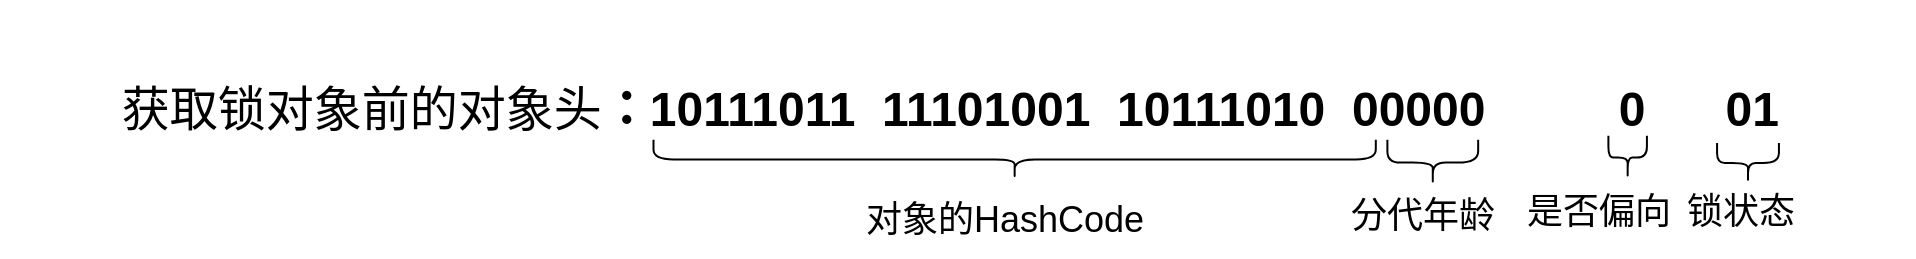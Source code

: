 <mxfile version="16.0.0" type="github">
  <diagram id="tm-nALROagj8iYamRgqU" name="第 1 页">
    <mxGraphModel dx="865" dy="483" grid="1" gridSize="10" guides="1" tooltips="1" connect="1" arrows="1" fold="1" page="1" pageScale="1" pageWidth="827" pageHeight="1169" math="0" shadow="0">
      <root>
        <mxCell id="0" />
        <mxCell id="1" parent="0" />
        <mxCell id="p4Hp8FtgV2sdefWnoZf5-1" value="&lt;font&gt;&lt;font style=&quot;font-size: 24px&quot;&gt;获取锁对象前的对象头&lt;/font&gt;&lt;span style=&quot;font-weight: bold ; font-size: 24px&quot;&gt;：10111011&amp;nbsp; 11101001&amp;nbsp; 10111010&amp;nbsp; 00000&amp;nbsp; &amp;nbsp; &amp;nbsp; &amp;nbsp; &amp;nbsp; 0&amp;nbsp; &amp;nbsp; &amp;nbsp; 01&amp;nbsp;&lt;/span&gt;&lt;/font&gt;" style="text;html=1;strokeColor=none;fillColor=none;align=center;verticalAlign=middle;whiteSpace=wrap;rounded=0;" vertex="1" parent="1">
          <mxGeometry x="183" y="200" width="957" height="110" as="geometry" />
        </mxCell>
        <mxCell id="p4Hp8FtgV2sdefWnoZf5-2" value="" style="shape=curlyBracket;whiteSpace=wrap;html=1;rounded=1;flipH=1;fontSize=24;rotation=90;" vertex="1" parent="1">
          <mxGeometry x="680.45" y="99.15" width="19.75" height="361.15" as="geometry" />
        </mxCell>
        <mxCell id="p4Hp8FtgV2sdefWnoZf5-3" value="&lt;font style=&quot;font-size: 18px ; font-weight: normal&quot;&gt;对象的HashCode&lt;/font&gt;" style="text;strokeColor=none;fillColor=none;html=1;fontSize=24;fontStyle=1;verticalAlign=middle;align=center;" vertex="1" parent="1">
          <mxGeometry x="635.16" y="288.38" width="100" height="40" as="geometry" />
        </mxCell>
        <mxCell id="p4Hp8FtgV2sdefWnoZf5-4" value="" style="shape=curlyBracket;whiteSpace=wrap;html=1;rounded=1;flipH=1;fontSize=24;rotation=90;size=0.5;" vertex="1" parent="1">
          <mxGeometry x="888" y="258.61" width="22.78" height="45.39" as="geometry" />
        </mxCell>
        <mxCell id="p4Hp8FtgV2sdefWnoZf5-5" value="&lt;span style=&quot;font-size: 18px ; font-weight: 400&quot;&gt;分代年龄&lt;/span&gt;" style="text;strokeColor=none;fillColor=none;html=1;fontSize=24;fontStyle=1;verticalAlign=middle;align=center;" vertex="1" parent="1">
          <mxGeometry x="850.0" y="290.93" width="88.32" height="30.74" as="geometry" />
        </mxCell>
        <mxCell id="p4Hp8FtgV2sdefWnoZf5-6" value="" style="shape=curlyBracket;whiteSpace=wrap;html=1;rounded=1;flipH=1;fontSize=24;rotation=90;size=0.5;" vertex="1" parent="1">
          <mxGeometry x="986" y="269.12" width="21.66" height="19.26" as="geometry" />
        </mxCell>
        <mxCell id="p4Hp8FtgV2sdefWnoZf5-8" value="" style="shape=curlyBracket;whiteSpace=wrap;html=1;rounded=1;flipH=1;fontSize=24;rotation=90;size=0.5;" vertex="1" parent="1">
          <mxGeometry x="1047" y="266.07" width="20" height="30.93" as="geometry" />
        </mxCell>
        <mxCell id="p4Hp8FtgV2sdefWnoZf5-9" value="&lt;span style=&quot;font-size: 18px ; font-weight: 400&quot;&gt;锁状态&lt;/span&gt;" style="text;strokeColor=none;fillColor=none;html=1;fontSize=24;fontStyle=1;verticalAlign=middle;align=center;" vertex="1" parent="1">
          <mxGeometry x="1028" y="285.93" width="50" height="35.74" as="geometry" />
        </mxCell>
        <mxCell id="p4Hp8FtgV2sdefWnoZf5-10" value="&lt;span style=&quot;font-size: 18px ; font-weight: 400&quot;&gt;是否偏向&lt;/span&gt;" style="text;strokeColor=none;fillColor=none;html=1;fontSize=24;fontStyle=1;verticalAlign=middle;align=center;" vertex="1" parent="1">
          <mxGeometry x="935.67" y="288.43" width="93.33" height="31.57" as="geometry" />
        </mxCell>
      </root>
    </mxGraphModel>
  </diagram>
</mxfile>
